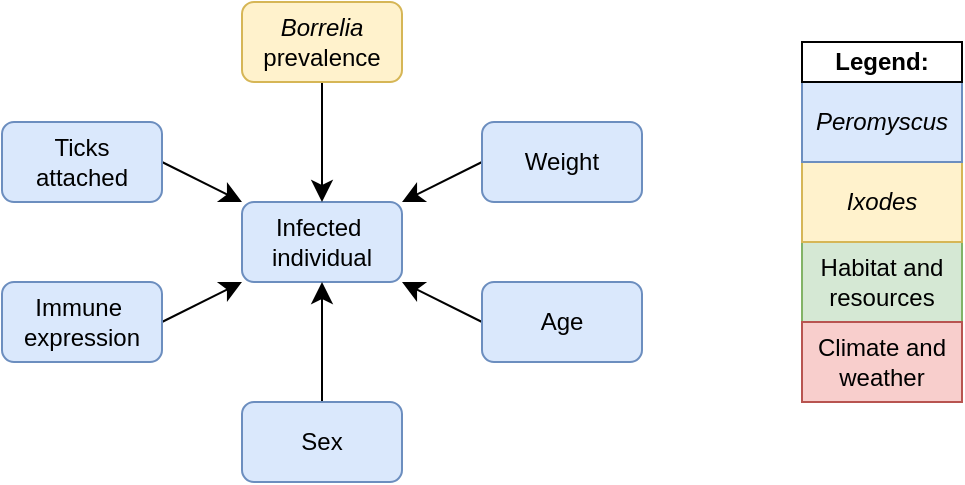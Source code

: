 <mxfile version="27.1.0">
  <diagram name="Page-1" id="aC610Xakk1KsU0vBIlgt">
    <mxGraphModel dx="888" dy="509" grid="1" gridSize="10" guides="1" tooltips="1" connect="1" arrows="1" fold="1" page="1" pageScale="1" pageWidth="850" pageHeight="1100" math="0" shadow="0">
      <root>
        <mxCell id="0" />
        <mxCell id="1" parent="0" />
        <mxCell id="6908pkDLkclZakEo6qM3-1" value="&lt;div&gt;Infected&amp;nbsp;&lt;i&gt;&lt;br&gt;&lt;/i&gt;&lt;/div&gt;&lt;div&gt;individual&lt;/div&gt;" style="rounded=1;whiteSpace=wrap;html=1;fillColor=#dae8fc;strokeColor=#6c8ebf;" vertex="1" parent="1">
          <mxGeometry x="400" y="380" width="80" height="40" as="geometry" />
        </mxCell>
        <mxCell id="6908pkDLkclZakEo6qM3-20" style="edgeStyle=none;curved=1;rounded=0;orthogonalLoop=1;jettySize=auto;html=1;exitX=0.5;exitY=1;exitDx=0;exitDy=0;entryX=0.5;entryY=0;entryDx=0;entryDy=0;fontSize=12;startSize=8;endSize=8;" edge="1" parent="1" source="6908pkDLkclZakEo6qM3-3" target="6908pkDLkclZakEo6qM3-1">
          <mxGeometry relative="1" as="geometry" />
        </mxCell>
        <mxCell id="6908pkDLkclZakEo6qM3-3" value="&lt;div&gt;&lt;i&gt;Borrelia&lt;/i&gt;&lt;/div&gt;&lt;div&gt;prevalence&lt;/div&gt;" style="rounded=1;whiteSpace=wrap;html=1;fillColor=#fff2cc;strokeColor=#d6b656;rotation=0;" vertex="1" parent="1">
          <mxGeometry x="400" y="280" width="80" height="40" as="geometry" />
        </mxCell>
        <mxCell id="6908pkDLkclZakEo6qM3-21" style="edgeStyle=none;curved=1;rounded=0;orthogonalLoop=1;jettySize=auto;html=1;exitX=0.5;exitY=0;exitDx=0;exitDy=0;entryX=0.5;entryY=1;entryDx=0;entryDy=0;fontSize=12;startSize=8;endSize=8;" edge="1" parent="1" source="6908pkDLkclZakEo6qM3-4" target="6908pkDLkclZakEo6qM3-1">
          <mxGeometry relative="1" as="geometry" />
        </mxCell>
        <mxCell id="6908pkDLkclZakEo6qM3-4" value="&lt;div&gt;Sex&lt;/div&gt;" style="rounded=1;whiteSpace=wrap;html=1;fillColor=#dae8fc;strokeColor=#6c8ebf;rotation=0;" vertex="1" parent="1">
          <mxGeometry x="400" y="480" width="80" height="40" as="geometry" />
        </mxCell>
        <mxCell id="6908pkDLkclZakEo6qM3-19" style="edgeStyle=none;curved=1;rounded=0;orthogonalLoop=1;jettySize=auto;html=1;exitX=1;exitY=0.5;exitDx=0;exitDy=0;entryX=0;entryY=1;entryDx=0;entryDy=0;fontSize=12;startSize=8;endSize=8;" edge="1" parent="1" source="6908pkDLkclZakEo6qM3-5" target="6908pkDLkclZakEo6qM3-1">
          <mxGeometry relative="1" as="geometry" />
        </mxCell>
        <mxCell id="6908pkDLkclZakEo6qM3-5" value="&lt;div&gt;Immune&amp;nbsp;&lt;/div&gt;&lt;div&gt;expression&lt;/div&gt;" style="rounded=1;whiteSpace=wrap;html=1;fillColor=#dae8fc;strokeColor=#6c8ebf;rotation=0;" vertex="1" parent="1">
          <mxGeometry x="280" y="420" width="80" height="40" as="geometry" />
        </mxCell>
        <mxCell id="6908pkDLkclZakEo6qM3-18" style="edgeStyle=none;curved=1;rounded=0;orthogonalLoop=1;jettySize=auto;html=1;exitX=1;exitY=0.5;exitDx=0;exitDy=0;entryX=0;entryY=0;entryDx=0;entryDy=0;fontSize=12;startSize=8;endSize=8;" edge="1" parent="1" source="6908pkDLkclZakEo6qM3-6" target="6908pkDLkclZakEo6qM3-1">
          <mxGeometry relative="1" as="geometry" />
        </mxCell>
        <mxCell id="6908pkDLkclZakEo6qM3-6" value="&lt;div&gt;Ticks&lt;/div&gt;&lt;div&gt;attached&lt;/div&gt;" style="rounded=1;whiteSpace=wrap;html=1;fillColor=#dae8fc;strokeColor=#6c8ebf;rotation=0;" vertex="1" parent="1">
          <mxGeometry x="280" y="340" width="80" height="40" as="geometry" />
        </mxCell>
        <mxCell id="6908pkDLkclZakEo6qM3-23" style="edgeStyle=none;curved=1;rounded=0;orthogonalLoop=1;jettySize=auto;html=1;exitX=0;exitY=0.5;exitDx=0;exitDy=0;entryX=1;entryY=0;entryDx=0;entryDy=0;fontSize=12;startSize=8;endSize=8;" edge="1" parent="1" source="6908pkDLkclZakEo6qM3-7" target="6908pkDLkclZakEo6qM3-1">
          <mxGeometry relative="1" as="geometry" />
        </mxCell>
        <mxCell id="6908pkDLkclZakEo6qM3-7" value="Weight" style="rounded=1;whiteSpace=wrap;html=1;fillColor=#dae8fc;strokeColor=#6c8ebf;rotation=0;" vertex="1" parent="1">
          <mxGeometry x="520" y="340" width="80" height="40" as="geometry" />
        </mxCell>
        <mxCell id="6908pkDLkclZakEo6qM3-22" style="edgeStyle=none;curved=1;rounded=0;orthogonalLoop=1;jettySize=auto;html=1;exitX=0;exitY=0.5;exitDx=0;exitDy=0;entryX=1;entryY=1;entryDx=0;entryDy=0;fontSize=12;startSize=8;endSize=8;" edge="1" parent="1" source="6908pkDLkclZakEo6qM3-8" target="6908pkDLkclZakEo6qM3-1">
          <mxGeometry relative="1" as="geometry" />
        </mxCell>
        <mxCell id="6908pkDLkclZakEo6qM3-8" value="Age" style="rounded=1;whiteSpace=wrap;html=1;fillColor=#dae8fc;strokeColor=#6c8ebf;rotation=0;" vertex="1" parent="1">
          <mxGeometry x="520" y="420" width="80" height="40" as="geometry" />
        </mxCell>
        <mxCell id="6908pkDLkclZakEo6qM3-9" style="edgeStyle=none;curved=1;rounded=0;orthogonalLoop=1;jettySize=auto;html=1;exitX=1;exitY=0.5;exitDx=0;exitDy=0;fontSize=12;startSize=8;endSize=8;" edge="1" parent="1" source="6908pkDLkclZakEo6qM3-8" target="6908pkDLkclZakEo6qM3-8">
          <mxGeometry relative="1" as="geometry" />
        </mxCell>
        <mxCell id="6908pkDLkclZakEo6qM3-24" value="&lt;div&gt;Habitat and&lt;/div&gt;&lt;div&gt;resources&lt;/div&gt;" style="rounded=0;whiteSpace=wrap;html=1;fillColor=#d5e8d4;strokeColor=#82b366;rotation=0;" vertex="1" parent="1">
          <mxGeometry x="680" y="400" width="80" height="40" as="geometry" />
        </mxCell>
        <mxCell id="6908pkDLkclZakEo6qM3-25" value="&lt;i&gt;Ixodes&lt;/i&gt;" style="rounded=0;whiteSpace=wrap;html=1;fillColor=#fff2cc;strokeColor=#d6b656;rotation=0;" vertex="1" parent="1">
          <mxGeometry x="680" y="360" width="80" height="40" as="geometry" />
        </mxCell>
        <mxCell id="6908pkDLkclZakEo6qM3-26" value="&lt;i&gt;Peromyscus&lt;/i&gt;" style="rounded=0;whiteSpace=wrap;html=1;fillColor=#dae8fc;strokeColor=#6c8ebf;rotation=0;" vertex="1" parent="1">
          <mxGeometry x="680" y="320" width="80" height="40" as="geometry" />
        </mxCell>
        <mxCell id="6908pkDLkclZakEo6qM3-27" value="&lt;div&gt;Climate and&lt;/div&gt;&lt;div&gt;weather&lt;/div&gt;" style="rounded=0;whiteSpace=wrap;html=1;fillColor=#f8cecc;strokeColor=#b85450;rotation=0;" vertex="1" parent="1">
          <mxGeometry x="680" y="440" width="80" height="40" as="geometry" />
        </mxCell>
        <mxCell id="6908pkDLkclZakEo6qM3-29" value="&lt;b&gt;Legend:&lt;/b&gt;" style="rounded=0;whiteSpace=wrap;html=1;rotation=0;" vertex="1" parent="1">
          <mxGeometry x="680" y="300" width="80" height="20" as="geometry" />
        </mxCell>
      </root>
    </mxGraphModel>
  </diagram>
</mxfile>
